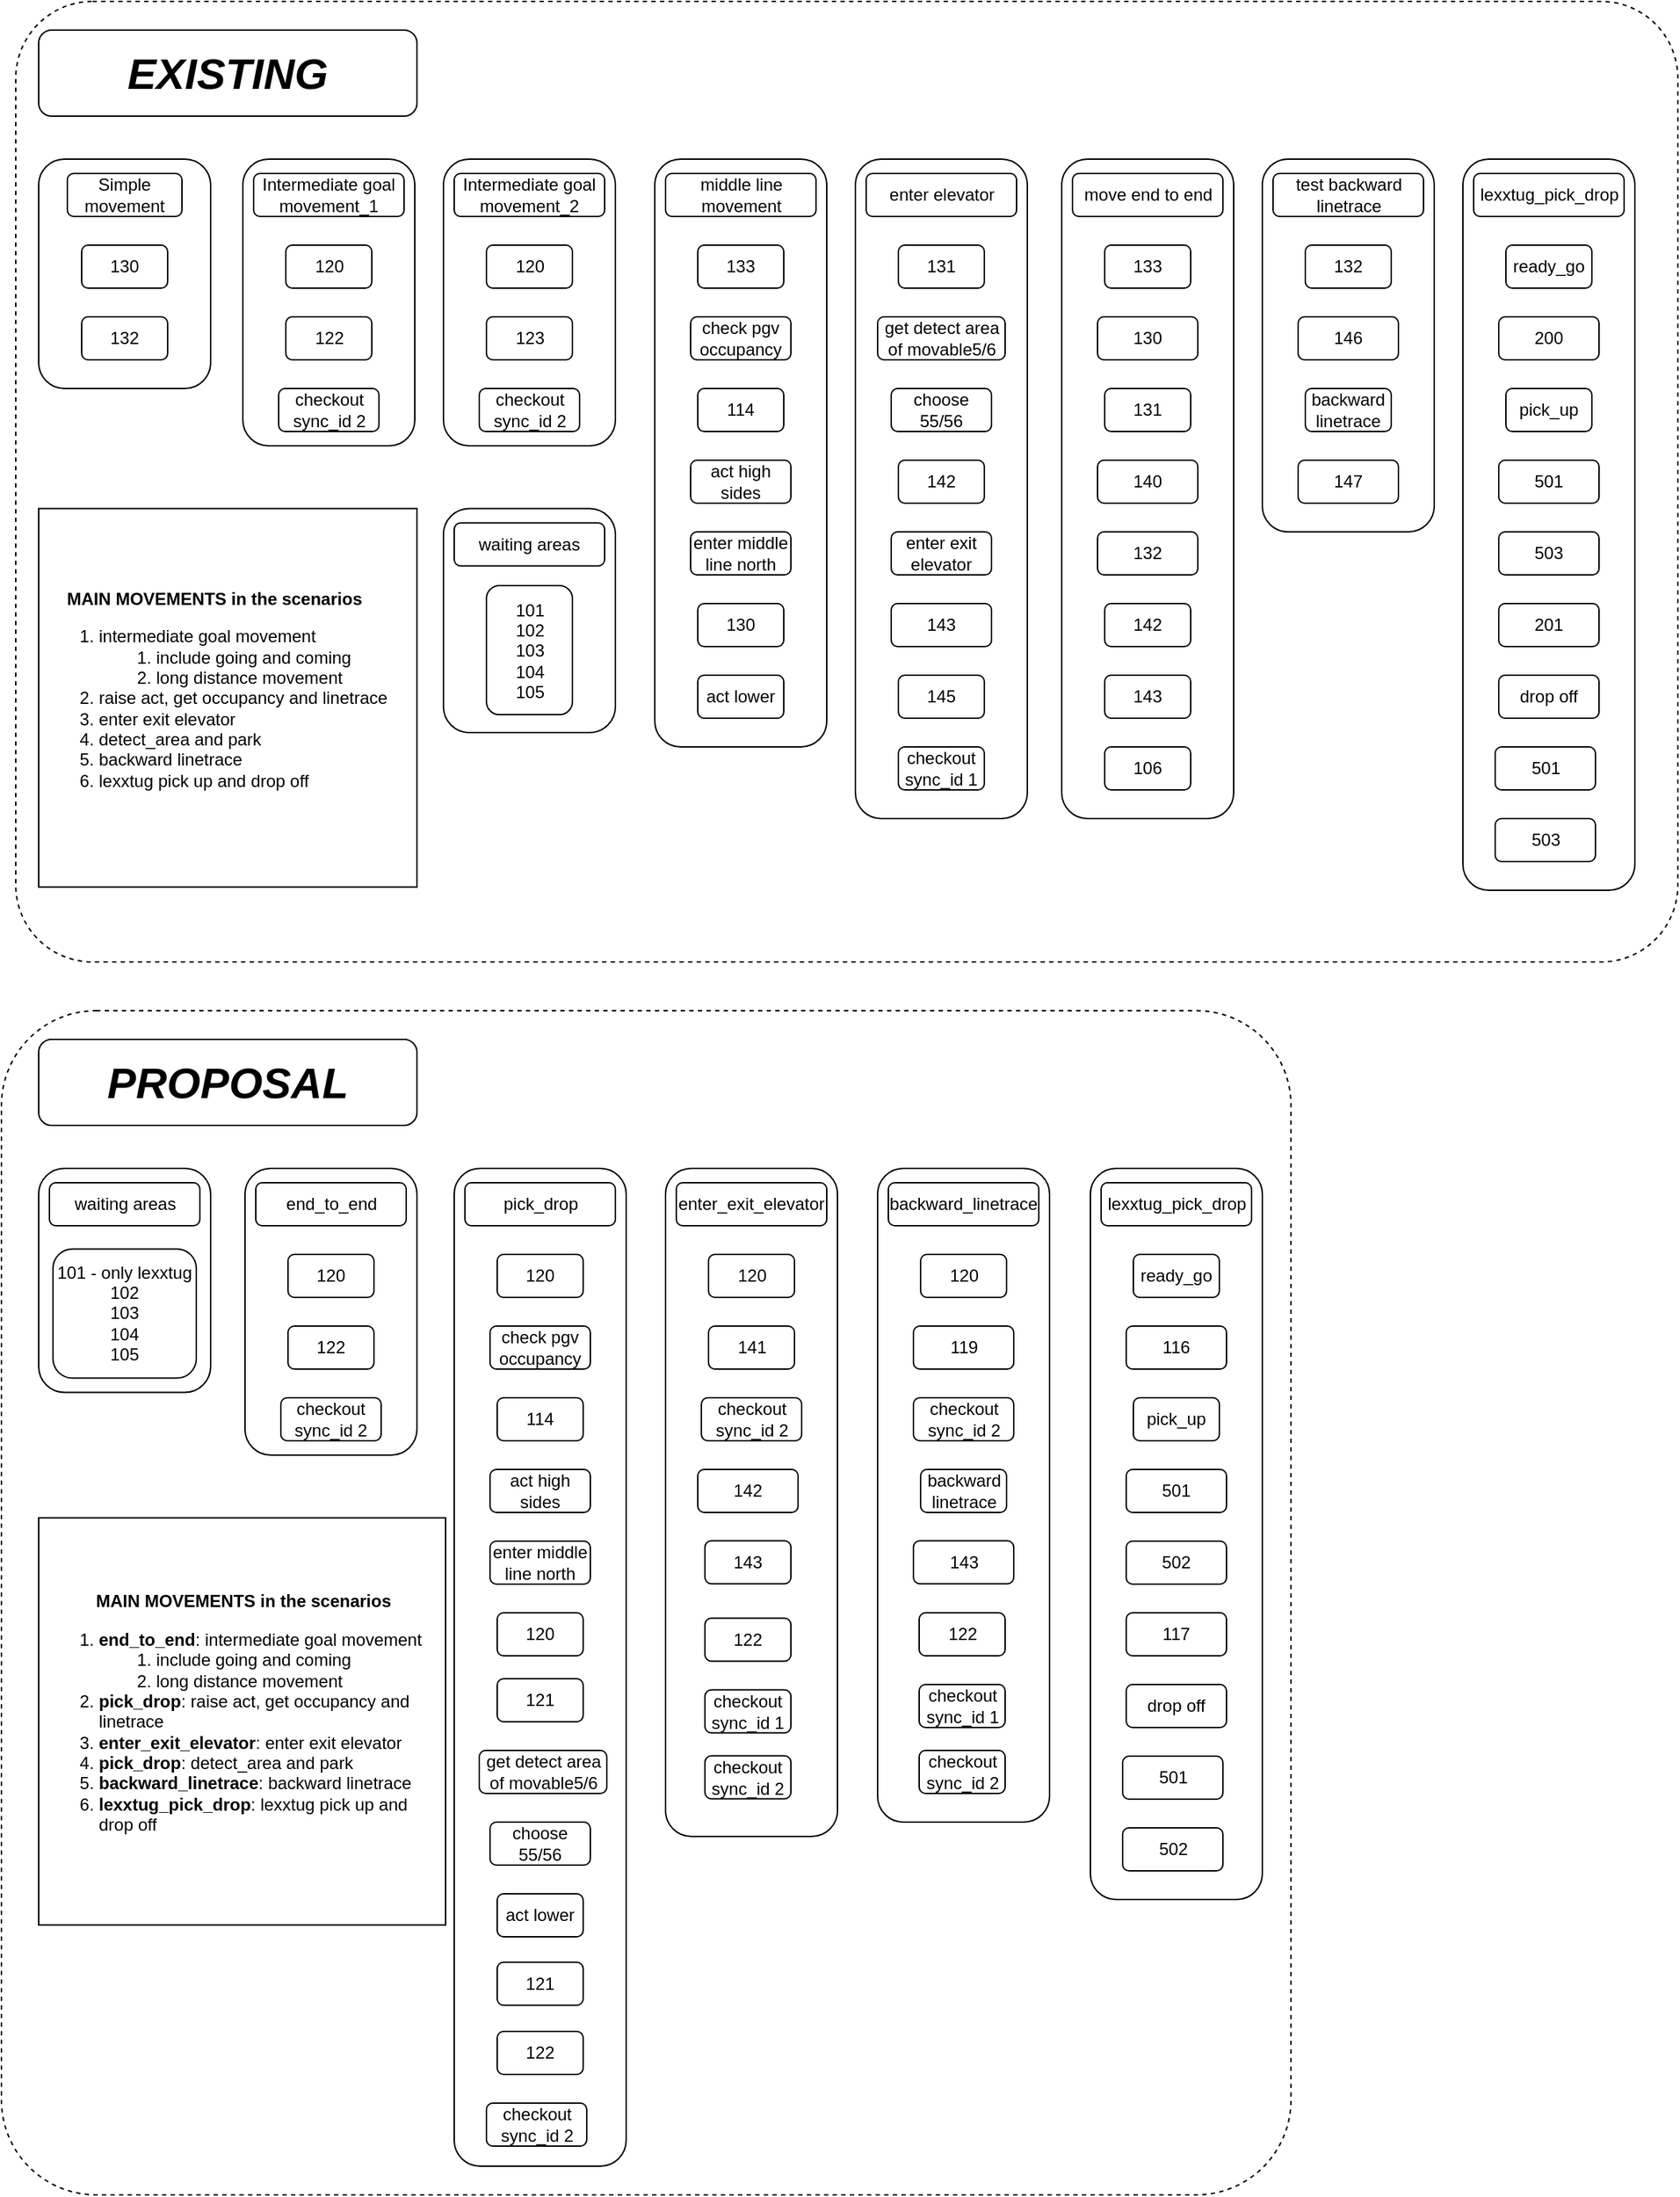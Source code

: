 <mxfile version="24.4.2" type="github">
  <diagram name="Page-1" id="5bSXYN2U-99hKogTW9Im">
    <mxGraphModel dx="1434" dy="1886" grid="1" gridSize="10" guides="1" tooltips="1" connect="1" arrows="1" fold="1" page="1" pageScale="1" pageWidth="850" pageHeight="1100" math="0" shadow="0">
      <root>
        <mxCell id="0" />
        <mxCell id="1" parent="0" />
        <mxCell id="Y1CMa8lW1xbxOv6bXZh0-143" value="" style="rounded=1;whiteSpace=wrap;html=1;arcSize=8;fillColor=none;dashed=1;" vertex="1" parent="1">
          <mxGeometry y="634" width="900" height="826" as="geometry" />
        </mxCell>
        <mxCell id="Y1CMa8lW1xbxOv6bXZh0-142" value="" style="rounded=1;whiteSpace=wrap;html=1;arcSize=8;fillColor=none;dashed=1;" vertex="1" parent="1">
          <mxGeometry x="10" y="-70" width="1160" height="670" as="geometry" />
        </mxCell>
        <mxCell id="Y1CMa8lW1xbxOv6bXZh0-1" value="" style="rounded=1;whiteSpace=wrap;html=1;" vertex="1" parent="1">
          <mxGeometry x="26" y="40" width="120" height="160" as="geometry" />
        </mxCell>
        <mxCell id="Y1CMa8lW1xbxOv6bXZh0-2" value="130" style="rounded=1;whiteSpace=wrap;html=1;" vertex="1" parent="1">
          <mxGeometry x="56" y="100" width="60" height="30" as="geometry" />
        </mxCell>
        <mxCell id="Y1CMa8lW1xbxOv6bXZh0-3" value="Simple movement" style="rounded=1;whiteSpace=wrap;html=1;" vertex="1" parent="1">
          <mxGeometry x="46" y="50" width="80" height="30" as="geometry" />
        </mxCell>
        <mxCell id="Y1CMa8lW1xbxOv6bXZh0-4" value="132" style="rounded=1;whiteSpace=wrap;html=1;" vertex="1" parent="1">
          <mxGeometry x="56" y="150" width="60" height="30" as="geometry" />
        </mxCell>
        <mxCell id="Y1CMa8lW1xbxOv6bXZh0-5" value="" style="rounded=1;whiteSpace=wrap;html=1;" vertex="1" parent="1">
          <mxGeometry x="168.5" y="40" width="120" height="200" as="geometry" />
        </mxCell>
        <mxCell id="Y1CMa8lW1xbxOv6bXZh0-6" value="120" style="rounded=1;whiteSpace=wrap;html=1;" vertex="1" parent="1">
          <mxGeometry x="198.5" y="100" width="60" height="30" as="geometry" />
        </mxCell>
        <mxCell id="Y1CMa8lW1xbxOv6bXZh0-7" value="Intermediate goal movement_1" style="rounded=1;whiteSpace=wrap;html=1;" vertex="1" parent="1">
          <mxGeometry x="176" y="50" width="105" height="30" as="geometry" />
        </mxCell>
        <mxCell id="Y1CMa8lW1xbxOv6bXZh0-8" value="122" style="rounded=1;whiteSpace=wrap;html=1;" vertex="1" parent="1">
          <mxGeometry x="198.5" y="150" width="60" height="30" as="geometry" />
        </mxCell>
        <mxCell id="Y1CMa8lW1xbxOv6bXZh0-9" value="checkout sync_id 2" style="rounded=1;whiteSpace=wrap;html=1;" vertex="1" parent="1">
          <mxGeometry x="193.5" y="200" width="70" height="30" as="geometry" />
        </mxCell>
        <mxCell id="Y1CMa8lW1xbxOv6bXZh0-19" value="" style="rounded=1;whiteSpace=wrap;html=1;" vertex="1" parent="1">
          <mxGeometry x="308.5" y="40" width="120" height="200" as="geometry" />
        </mxCell>
        <mxCell id="Y1CMa8lW1xbxOv6bXZh0-20" value="120" style="rounded=1;whiteSpace=wrap;html=1;" vertex="1" parent="1">
          <mxGeometry x="338.5" y="100" width="60" height="30" as="geometry" />
        </mxCell>
        <mxCell id="Y1CMa8lW1xbxOv6bXZh0-21" value="Intermediate goal movement_2" style="rounded=1;whiteSpace=wrap;html=1;" vertex="1" parent="1">
          <mxGeometry x="316" y="50" width="105" height="30" as="geometry" />
        </mxCell>
        <mxCell id="Y1CMa8lW1xbxOv6bXZh0-22" value="123" style="rounded=1;whiteSpace=wrap;html=1;" vertex="1" parent="1">
          <mxGeometry x="338.5" y="150" width="60" height="30" as="geometry" />
        </mxCell>
        <mxCell id="Y1CMa8lW1xbxOv6bXZh0-23" value="checkout sync_id 2" style="rounded=1;whiteSpace=wrap;html=1;" vertex="1" parent="1">
          <mxGeometry x="333.5" y="200" width="70" height="30" as="geometry" />
        </mxCell>
        <mxCell id="Y1CMa8lW1xbxOv6bXZh0-24" value="" style="rounded=1;whiteSpace=wrap;html=1;" vertex="1" parent="1">
          <mxGeometry x="456" y="40" width="120" height="410" as="geometry" />
        </mxCell>
        <mxCell id="Y1CMa8lW1xbxOv6bXZh0-25" value="133" style="rounded=1;whiteSpace=wrap;html=1;" vertex="1" parent="1">
          <mxGeometry x="486" y="100" width="60" height="30" as="geometry" />
        </mxCell>
        <mxCell id="Y1CMa8lW1xbxOv6bXZh0-26" value="middle line movement" style="rounded=1;whiteSpace=wrap;html=1;" vertex="1" parent="1">
          <mxGeometry x="463.5" y="50" width="105" height="30" as="geometry" />
        </mxCell>
        <mxCell id="Y1CMa8lW1xbxOv6bXZh0-27" value="114" style="rounded=1;whiteSpace=wrap;html=1;" vertex="1" parent="1">
          <mxGeometry x="486" y="200" width="60" height="30" as="geometry" />
        </mxCell>
        <mxCell id="Y1CMa8lW1xbxOv6bXZh0-28" value="check pgv occupancy" style="rounded=1;whiteSpace=wrap;html=1;" vertex="1" parent="1">
          <mxGeometry x="481" y="150" width="70" height="30" as="geometry" />
        </mxCell>
        <mxCell id="Y1CMa8lW1xbxOv6bXZh0-29" value="act high sides" style="rounded=1;whiteSpace=wrap;html=1;" vertex="1" parent="1">
          <mxGeometry x="481" y="250" width="70" height="30" as="geometry" />
        </mxCell>
        <mxCell id="Y1CMa8lW1xbxOv6bXZh0-30" value="130" style="rounded=1;whiteSpace=wrap;html=1;" vertex="1" parent="1">
          <mxGeometry x="486" y="350" width="60" height="30" as="geometry" />
        </mxCell>
        <mxCell id="Y1CMa8lW1xbxOv6bXZh0-31" value="enter middle line north" style="rounded=1;whiteSpace=wrap;html=1;" vertex="1" parent="1">
          <mxGeometry x="481" y="300" width="70" height="30" as="geometry" />
        </mxCell>
        <mxCell id="Y1CMa8lW1xbxOv6bXZh0-32" value="act lower" style="rounded=1;whiteSpace=wrap;html=1;" vertex="1" parent="1">
          <mxGeometry x="486" y="400" width="60" height="30" as="geometry" />
        </mxCell>
        <mxCell id="Y1CMa8lW1xbxOv6bXZh0-33" value="" style="rounded=1;whiteSpace=wrap;html=1;" vertex="1" parent="1">
          <mxGeometry x="596" y="40" width="120" height="460" as="geometry" />
        </mxCell>
        <mxCell id="Y1CMa8lW1xbxOv6bXZh0-34" value="131" style="rounded=1;whiteSpace=wrap;html=1;" vertex="1" parent="1">
          <mxGeometry x="626" y="100" width="60" height="30" as="geometry" />
        </mxCell>
        <mxCell id="Y1CMa8lW1xbxOv6bXZh0-35" value="enter elevator" style="rounded=1;whiteSpace=wrap;html=1;" vertex="1" parent="1">
          <mxGeometry x="603.5" y="50" width="105" height="30" as="geometry" />
        </mxCell>
        <mxCell id="Y1CMa8lW1xbxOv6bXZh0-36" value="142" style="rounded=1;whiteSpace=wrap;html=1;" vertex="1" parent="1">
          <mxGeometry x="626" y="250" width="60" height="30" as="geometry" />
        </mxCell>
        <mxCell id="Y1CMa8lW1xbxOv6bXZh0-38" value="enter exit elevator" style="rounded=1;whiteSpace=wrap;html=1;" vertex="1" parent="1">
          <mxGeometry x="621" y="300" width="70" height="30" as="geometry" />
        </mxCell>
        <mxCell id="Y1CMa8lW1xbxOv6bXZh0-39" value="145" style="rounded=1;whiteSpace=wrap;html=1;" vertex="1" parent="1">
          <mxGeometry x="626" y="400" width="60" height="30" as="geometry" />
        </mxCell>
        <mxCell id="Y1CMa8lW1xbxOv6bXZh0-40" value="143" style="rounded=1;whiteSpace=wrap;html=1;" vertex="1" parent="1">
          <mxGeometry x="621" y="350" width="70" height="30" as="geometry" />
        </mxCell>
        <mxCell id="Y1CMa8lW1xbxOv6bXZh0-41" value="checkout&lt;div&gt;sync_id 1&lt;/div&gt;" style="rounded=1;whiteSpace=wrap;html=1;" vertex="1" parent="1">
          <mxGeometry x="626" y="450" width="60" height="30" as="geometry" />
        </mxCell>
        <mxCell id="Y1CMa8lW1xbxOv6bXZh0-47" value="" style="rounded=1;whiteSpace=wrap;html=1;" vertex="1" parent="1">
          <mxGeometry x="740" y="40" width="120" height="460" as="geometry" />
        </mxCell>
        <mxCell id="Y1CMa8lW1xbxOv6bXZh0-48" value="133" style="rounded=1;whiteSpace=wrap;html=1;" vertex="1" parent="1">
          <mxGeometry x="770" y="100" width="60" height="30" as="geometry" />
        </mxCell>
        <mxCell id="Y1CMa8lW1xbxOv6bXZh0-49" value="move end to end" style="rounded=1;whiteSpace=wrap;html=1;" vertex="1" parent="1">
          <mxGeometry x="747.5" y="50" width="105" height="30" as="geometry" />
        </mxCell>
        <mxCell id="Y1CMa8lW1xbxOv6bXZh0-50" value="131" style="rounded=1;whiteSpace=wrap;html=1;" vertex="1" parent="1">
          <mxGeometry x="770" y="200" width="60" height="30" as="geometry" />
        </mxCell>
        <mxCell id="Y1CMa8lW1xbxOv6bXZh0-51" value="130" style="rounded=1;whiteSpace=wrap;html=1;" vertex="1" parent="1">
          <mxGeometry x="765" y="150" width="70" height="30" as="geometry" />
        </mxCell>
        <mxCell id="Y1CMa8lW1xbxOv6bXZh0-52" value="140" style="rounded=1;whiteSpace=wrap;html=1;" vertex="1" parent="1">
          <mxGeometry x="765" y="250" width="70" height="30" as="geometry" />
        </mxCell>
        <mxCell id="Y1CMa8lW1xbxOv6bXZh0-53" value="142" style="rounded=1;whiteSpace=wrap;html=1;" vertex="1" parent="1">
          <mxGeometry x="770" y="350" width="60" height="30" as="geometry" />
        </mxCell>
        <mxCell id="Y1CMa8lW1xbxOv6bXZh0-54" value="132" style="rounded=1;whiteSpace=wrap;html=1;" vertex="1" parent="1">
          <mxGeometry x="765" y="300" width="70" height="30" as="geometry" />
        </mxCell>
        <mxCell id="Y1CMa8lW1xbxOv6bXZh0-55" value="143" style="rounded=1;whiteSpace=wrap;html=1;" vertex="1" parent="1">
          <mxGeometry x="770" y="400" width="60" height="30" as="geometry" />
        </mxCell>
        <mxCell id="Y1CMa8lW1xbxOv6bXZh0-56" value="106" style="rounded=1;whiteSpace=wrap;html=1;" vertex="1" parent="1">
          <mxGeometry x="770" y="450" width="60" height="30" as="geometry" />
        </mxCell>
        <mxCell id="Y1CMa8lW1xbxOv6bXZh0-57" value="" style="rounded=1;whiteSpace=wrap;html=1;" vertex="1" parent="1">
          <mxGeometry x="880" y="40" width="120" height="260" as="geometry" />
        </mxCell>
        <mxCell id="Y1CMa8lW1xbxOv6bXZh0-58" value="132" style="rounded=1;whiteSpace=wrap;html=1;" vertex="1" parent="1">
          <mxGeometry x="910" y="100" width="60" height="30" as="geometry" />
        </mxCell>
        <mxCell id="Y1CMa8lW1xbxOv6bXZh0-59" value="test backward linetrace" style="rounded=1;whiteSpace=wrap;html=1;" vertex="1" parent="1">
          <mxGeometry x="887.5" y="50" width="105" height="30" as="geometry" />
        </mxCell>
        <mxCell id="Y1CMa8lW1xbxOv6bXZh0-60" value="backward linetrace" style="rounded=1;whiteSpace=wrap;html=1;" vertex="1" parent="1">
          <mxGeometry x="910" y="200" width="60" height="30" as="geometry" />
        </mxCell>
        <mxCell id="Y1CMa8lW1xbxOv6bXZh0-61" value="146" style="rounded=1;whiteSpace=wrap;html=1;" vertex="1" parent="1">
          <mxGeometry x="905" y="150" width="70" height="30" as="geometry" />
        </mxCell>
        <mxCell id="Y1CMa8lW1xbxOv6bXZh0-62" value="147" style="rounded=1;whiteSpace=wrap;html=1;" vertex="1" parent="1">
          <mxGeometry x="905" y="250" width="70" height="30" as="geometry" />
        </mxCell>
        <mxCell id="Y1CMa8lW1xbxOv6bXZh0-67" value="" style="rounded=1;whiteSpace=wrap;html=1;" vertex="1" parent="1">
          <mxGeometry x="1020" y="40" width="120" height="510" as="geometry" />
        </mxCell>
        <mxCell id="Y1CMa8lW1xbxOv6bXZh0-68" value="ready_go" style="rounded=1;whiteSpace=wrap;html=1;" vertex="1" parent="1">
          <mxGeometry x="1050" y="100" width="60" height="30" as="geometry" />
        </mxCell>
        <mxCell id="Y1CMa8lW1xbxOv6bXZh0-69" value="lexxtug_pick_drop" style="rounded=1;whiteSpace=wrap;html=1;" vertex="1" parent="1">
          <mxGeometry x="1027.5" y="50" width="105" height="30" as="geometry" />
        </mxCell>
        <mxCell id="Y1CMa8lW1xbxOv6bXZh0-70" value="pick_up" style="rounded=1;whiteSpace=wrap;html=1;" vertex="1" parent="1">
          <mxGeometry x="1050" y="200" width="60" height="30" as="geometry" />
        </mxCell>
        <mxCell id="Y1CMa8lW1xbxOv6bXZh0-71" value="200" style="rounded=1;whiteSpace=wrap;html=1;" vertex="1" parent="1">
          <mxGeometry x="1045" y="150" width="70" height="30" as="geometry" />
        </mxCell>
        <mxCell id="Y1CMa8lW1xbxOv6bXZh0-72" value="501" style="rounded=1;whiteSpace=wrap;html=1;" vertex="1" parent="1">
          <mxGeometry x="1045" y="250" width="70" height="30" as="geometry" />
        </mxCell>
        <mxCell id="Y1CMa8lW1xbxOv6bXZh0-73" value="503" style="rounded=1;whiteSpace=wrap;html=1;" vertex="1" parent="1">
          <mxGeometry x="1045" y="300" width="70" height="30" as="geometry" />
        </mxCell>
        <mxCell id="Y1CMa8lW1xbxOv6bXZh0-74" value="drop off" style="rounded=1;whiteSpace=wrap;html=1;" vertex="1" parent="1">
          <mxGeometry x="1045" y="400" width="70" height="30" as="geometry" />
        </mxCell>
        <mxCell id="Y1CMa8lW1xbxOv6bXZh0-75" value="501" style="rounded=1;whiteSpace=wrap;html=1;" vertex="1" parent="1">
          <mxGeometry x="1042.5" y="450" width="70" height="30" as="geometry" />
        </mxCell>
        <mxCell id="Y1CMa8lW1xbxOv6bXZh0-76" value="201" style="rounded=1;whiteSpace=wrap;html=1;" vertex="1" parent="1">
          <mxGeometry x="1045" y="350" width="70" height="30" as="geometry" />
        </mxCell>
        <mxCell id="Y1CMa8lW1xbxOv6bXZh0-77" value="503" style="rounded=1;whiteSpace=wrap;html=1;" vertex="1" parent="1">
          <mxGeometry x="1042.5" y="500" width="70" height="30" as="geometry" />
        </mxCell>
        <mxCell id="Y1CMa8lW1xbxOv6bXZh0-78" value="&lt;div style=&quot;text-align: center;&quot;&gt;&lt;b&gt;MAIN MOVEMENTS in the scenarios&lt;/b&gt;&lt;/div&gt;&lt;ol&gt;&lt;li&gt;intermediate goal movement&lt;/li&gt;&lt;ol&gt;&lt;li&gt;include going and coming&lt;/li&gt;&lt;li&gt;long distance movement&lt;/li&gt;&lt;/ol&gt;&lt;li&gt;raise act, get occupancy and linetrace&lt;/li&gt;&lt;li&gt;enter exit elevator&lt;/li&gt;&lt;li&gt;detect_area and park&lt;/li&gt;&lt;li&gt;backward linetrace&lt;/li&gt;&lt;li&gt;lexxtug pick up and drop off&lt;/li&gt;&lt;/ol&gt;" style="whiteSpace=wrap;html=1;aspect=fixed;align=left;" vertex="1" parent="1">
          <mxGeometry x="26" y="283.75" width="264" height="264" as="geometry" />
        </mxCell>
        <mxCell id="Y1CMa8lW1xbxOv6bXZh0-83" value="" style="rounded=1;whiteSpace=wrap;html=1;" vertex="1" parent="1">
          <mxGeometry x="170" y="744" width="120" height="200" as="geometry" />
        </mxCell>
        <mxCell id="Y1CMa8lW1xbxOv6bXZh0-84" value="120" style="rounded=1;whiteSpace=wrap;html=1;" vertex="1" parent="1">
          <mxGeometry x="200" y="804" width="60" height="30" as="geometry" />
        </mxCell>
        <mxCell id="Y1CMa8lW1xbxOv6bXZh0-85" value="end_to_end" style="rounded=1;whiteSpace=wrap;html=1;" vertex="1" parent="1">
          <mxGeometry x="177.5" y="754" width="105" height="30" as="geometry" />
        </mxCell>
        <mxCell id="Y1CMa8lW1xbxOv6bXZh0-86" value="122" style="rounded=1;whiteSpace=wrap;html=1;" vertex="1" parent="1">
          <mxGeometry x="200" y="854" width="60" height="30" as="geometry" />
        </mxCell>
        <mxCell id="Y1CMa8lW1xbxOv6bXZh0-87" value="checkout sync_id 2" style="rounded=1;whiteSpace=wrap;html=1;" vertex="1" parent="1">
          <mxGeometry x="195" y="904" width="70" height="30" as="geometry" />
        </mxCell>
        <mxCell id="Y1CMa8lW1xbxOv6bXZh0-93" value="" style="rounded=1;whiteSpace=wrap;html=1;" vertex="1" parent="1">
          <mxGeometry x="316" y="744" width="120" height="696" as="geometry" />
        </mxCell>
        <mxCell id="Y1CMa8lW1xbxOv6bXZh0-94" value="120" style="rounded=1;whiteSpace=wrap;html=1;" vertex="1" parent="1">
          <mxGeometry x="346" y="804" width="60" height="30" as="geometry" />
        </mxCell>
        <mxCell id="Y1CMa8lW1xbxOv6bXZh0-95" value="pick_drop" style="rounded=1;whiteSpace=wrap;html=1;" vertex="1" parent="1">
          <mxGeometry x="323.5" y="754" width="105" height="30" as="geometry" />
        </mxCell>
        <mxCell id="Y1CMa8lW1xbxOv6bXZh0-96" value="114" style="rounded=1;whiteSpace=wrap;html=1;" vertex="1" parent="1">
          <mxGeometry x="346" y="904" width="60" height="30" as="geometry" />
        </mxCell>
        <mxCell id="Y1CMa8lW1xbxOv6bXZh0-97" value="check pgv occupancy" style="rounded=1;whiteSpace=wrap;html=1;" vertex="1" parent="1">
          <mxGeometry x="341" y="854" width="70" height="30" as="geometry" />
        </mxCell>
        <mxCell id="Y1CMa8lW1xbxOv6bXZh0-98" value="act high sides" style="rounded=1;whiteSpace=wrap;html=1;" vertex="1" parent="1">
          <mxGeometry x="341" y="954" width="70" height="30" as="geometry" />
        </mxCell>
        <mxCell id="Y1CMa8lW1xbxOv6bXZh0-99" value="120" style="rounded=1;whiteSpace=wrap;html=1;" vertex="1" parent="1">
          <mxGeometry x="346" y="1054" width="60" height="30" as="geometry" />
        </mxCell>
        <mxCell id="Y1CMa8lW1xbxOv6bXZh0-100" value="enter middle line north" style="rounded=1;whiteSpace=wrap;html=1;" vertex="1" parent="1">
          <mxGeometry x="341" y="1004" width="70" height="30" as="geometry" />
        </mxCell>
        <mxCell id="Y1CMa8lW1xbxOv6bXZh0-101" value="act lower" style="rounded=1;whiteSpace=wrap;html=1;" vertex="1" parent="1">
          <mxGeometry x="346" y="1250" width="60" height="30" as="geometry" />
        </mxCell>
        <mxCell id="Y1CMa8lW1xbxOv6bXZh0-102" value="" style="rounded=1;whiteSpace=wrap;html=1;" vertex="1" parent="1">
          <mxGeometry x="463.5" y="744" width="120" height="466" as="geometry" />
        </mxCell>
        <mxCell id="Y1CMa8lW1xbxOv6bXZh0-103" value="120" style="rounded=1;whiteSpace=wrap;html=1;" vertex="1" parent="1">
          <mxGeometry x="493.5" y="804" width="60" height="30" as="geometry" />
        </mxCell>
        <mxCell id="Y1CMa8lW1xbxOv6bXZh0-104" value="enter_exit_elevator" style="rounded=1;whiteSpace=wrap;html=1;" vertex="1" parent="1">
          <mxGeometry x="471" y="754" width="105" height="30" as="geometry" />
        </mxCell>
        <mxCell id="Y1CMa8lW1xbxOv6bXZh0-105" value="141" style="rounded=1;whiteSpace=wrap;html=1;" vertex="1" parent="1">
          <mxGeometry x="493.5" y="854" width="60" height="30" as="geometry" />
        </mxCell>
        <mxCell id="Y1CMa8lW1xbxOv6bXZh0-107" value="142" style="rounded=1;whiteSpace=wrap;html=1;" vertex="1" parent="1">
          <mxGeometry x="486" y="954" width="70" height="30" as="geometry" />
        </mxCell>
        <mxCell id="Y1CMa8lW1xbxOv6bXZh0-108" value="143" style="rounded=1;whiteSpace=wrap;html=1;" vertex="1" parent="1">
          <mxGeometry x="491" y="1003.75" width="60" height="30" as="geometry" />
        </mxCell>
        <mxCell id="Y1CMa8lW1xbxOv6bXZh0-109" value="choose 55/56" style="rounded=1;whiteSpace=wrap;html=1;" vertex="1" parent="1">
          <mxGeometry x="341" y="1200" width="70" height="30" as="geometry" />
        </mxCell>
        <mxCell id="Y1CMa8lW1xbxOv6bXZh0-110" value="checkout&lt;div&gt;sync_id 1&lt;/div&gt;" style="rounded=1;whiteSpace=wrap;html=1;" vertex="1" parent="1">
          <mxGeometry x="491" y="1107.75" width="60" height="30" as="geometry" />
        </mxCell>
        <mxCell id="Y1CMa8lW1xbxOv6bXZh0-121" value="" style="rounded=1;whiteSpace=wrap;html=1;" vertex="1" parent="1">
          <mxGeometry x="611.5" y="744" width="120" height="456" as="geometry" />
        </mxCell>
        <mxCell id="Y1CMa8lW1xbxOv6bXZh0-122" value="120" style="rounded=1;whiteSpace=wrap;html=1;" vertex="1" parent="1">
          <mxGeometry x="641.5" y="804" width="60" height="30" as="geometry" />
        </mxCell>
        <mxCell id="Y1CMa8lW1xbxOv6bXZh0-123" value="backward_linetrace" style="rounded=1;whiteSpace=wrap;html=1;" vertex="1" parent="1">
          <mxGeometry x="619" y="754" width="105" height="30" as="geometry" />
        </mxCell>
        <mxCell id="Y1CMa8lW1xbxOv6bXZh0-124" value="backward linetrace" style="rounded=1;whiteSpace=wrap;html=1;" vertex="1" parent="1">
          <mxGeometry x="641.5" y="954" width="60" height="30" as="geometry" />
        </mxCell>
        <mxCell id="Y1CMa8lW1xbxOv6bXZh0-125" value="119" style="rounded=1;whiteSpace=wrap;html=1;" vertex="1" parent="1">
          <mxGeometry x="636.5" y="854" width="70" height="30" as="geometry" />
        </mxCell>
        <mxCell id="Y1CMa8lW1xbxOv6bXZh0-126" value="143" style="rounded=1;whiteSpace=wrap;html=1;" vertex="1" parent="1">
          <mxGeometry x="636.5" y="1003.75" width="70" height="30" as="geometry" />
        </mxCell>
        <mxCell id="Y1CMa8lW1xbxOv6bXZh0-127" value="" style="rounded=1;whiteSpace=wrap;html=1;" vertex="1" parent="1">
          <mxGeometry x="760" y="744" width="120" height="510" as="geometry" />
        </mxCell>
        <mxCell id="Y1CMa8lW1xbxOv6bXZh0-128" value="ready_go" style="rounded=1;whiteSpace=wrap;html=1;" vertex="1" parent="1">
          <mxGeometry x="790" y="804" width="60" height="30" as="geometry" />
        </mxCell>
        <mxCell id="Y1CMa8lW1xbxOv6bXZh0-129" value="lexxtug_pick_drop" style="rounded=1;whiteSpace=wrap;html=1;" vertex="1" parent="1">
          <mxGeometry x="767.5" y="754" width="105" height="30" as="geometry" />
        </mxCell>
        <mxCell id="Y1CMa8lW1xbxOv6bXZh0-130" value="pick_up" style="rounded=1;whiteSpace=wrap;html=1;" vertex="1" parent="1">
          <mxGeometry x="790" y="904" width="60" height="30" as="geometry" />
        </mxCell>
        <mxCell id="Y1CMa8lW1xbxOv6bXZh0-131" value="116" style="rounded=1;whiteSpace=wrap;html=1;" vertex="1" parent="1">
          <mxGeometry x="785" y="854" width="70" height="30" as="geometry" />
        </mxCell>
        <mxCell id="Y1CMa8lW1xbxOv6bXZh0-132" value="501" style="rounded=1;whiteSpace=wrap;html=1;" vertex="1" parent="1">
          <mxGeometry x="785" y="954" width="70" height="30" as="geometry" />
        </mxCell>
        <mxCell id="Y1CMa8lW1xbxOv6bXZh0-133" value="502" style="rounded=1;whiteSpace=wrap;html=1;" vertex="1" parent="1">
          <mxGeometry x="785" y="1004" width="70" height="30" as="geometry" />
        </mxCell>
        <mxCell id="Y1CMa8lW1xbxOv6bXZh0-134" value="drop off" style="rounded=1;whiteSpace=wrap;html=1;" vertex="1" parent="1">
          <mxGeometry x="785" y="1104" width="70" height="30" as="geometry" />
        </mxCell>
        <mxCell id="Y1CMa8lW1xbxOv6bXZh0-135" value="501" style="rounded=1;whiteSpace=wrap;html=1;" vertex="1" parent="1">
          <mxGeometry x="782.5" y="1154" width="70" height="30" as="geometry" />
        </mxCell>
        <mxCell id="Y1CMa8lW1xbxOv6bXZh0-136" value="117" style="rounded=1;whiteSpace=wrap;html=1;" vertex="1" parent="1">
          <mxGeometry x="785" y="1054" width="70" height="30" as="geometry" />
        </mxCell>
        <mxCell id="Y1CMa8lW1xbxOv6bXZh0-137" value="502" style="rounded=1;whiteSpace=wrap;html=1;" vertex="1" parent="1">
          <mxGeometry x="782.5" y="1204" width="70" height="30" as="geometry" />
        </mxCell>
        <mxCell id="Y1CMa8lW1xbxOv6bXZh0-138" value="&lt;div style=&quot;text-align: center;&quot;&gt;&lt;b&gt;MAIN MOVEMENTS in the scenarios&lt;/b&gt;&lt;/div&gt;&lt;ol&gt;&lt;li&gt;&lt;b&gt;end_to_end&lt;/b&gt;: intermediate goal movement&lt;/li&gt;&lt;ol&gt;&lt;li&gt;include going and coming&lt;/li&gt;&lt;li&gt;long distance movement&lt;/li&gt;&lt;/ol&gt;&lt;li&gt;&lt;b&gt;pick_drop&lt;/b&gt;: raise act, get occupancy and linetrace&lt;/li&gt;&lt;li&gt;&lt;b&gt;enter_exit_elevator&lt;/b&gt;: enter exit elevator&lt;/li&gt;&lt;li&gt;&lt;b&gt;pick_drop&lt;/b&gt;: detect_area and park&lt;/li&gt;&lt;li&gt;&lt;b&gt;backward_linetrace&lt;/b&gt;: backward linetrace&lt;/li&gt;&lt;li&gt;&lt;b&gt;lexxtug_pick_drop&lt;/b&gt;: lexxtug pick up and drop off&lt;/li&gt;&lt;/ol&gt;" style="whiteSpace=wrap;html=1;aspect=fixed;align=left;" vertex="1" parent="1">
          <mxGeometry x="26" y="987.75" width="284" height="284" as="geometry" />
        </mxCell>
        <mxCell id="Y1CMa8lW1xbxOv6bXZh0-139" value="&lt;b&gt;&lt;i&gt;&lt;font style=&quot;font-size: 30px;&quot;&gt;EXISTING&lt;/font&gt;&lt;/i&gt;&lt;/b&gt;" style="rounded=1;whiteSpace=wrap;html=1;" vertex="1" parent="1">
          <mxGeometry x="26" y="-50" width="264" height="60" as="geometry" />
        </mxCell>
        <mxCell id="Y1CMa8lW1xbxOv6bXZh0-141" value="&lt;b&gt;&lt;i&gt;&lt;font style=&quot;font-size: 30px;&quot;&gt;PROPOSAL&lt;/font&gt;&lt;/i&gt;&lt;/b&gt;" style="rounded=1;whiteSpace=wrap;html=1;" vertex="1" parent="1">
          <mxGeometry x="26" y="654" width="264" height="60" as="geometry" />
        </mxCell>
        <mxCell id="Y1CMa8lW1xbxOv6bXZh0-144" value="" style="rounded=1;whiteSpace=wrap;html=1;" vertex="1" parent="1">
          <mxGeometry x="308.5" y="283.75" width="120" height="156.25" as="geometry" />
        </mxCell>
        <mxCell id="Y1CMa8lW1xbxOv6bXZh0-145" value="waiting areas" style="rounded=1;whiteSpace=wrap;html=1;" vertex="1" parent="1">
          <mxGeometry x="316" y="293.75" width="105" height="30" as="geometry" />
        </mxCell>
        <mxCell id="Y1CMa8lW1xbxOv6bXZh0-146" value="101&lt;div&gt;102&lt;/div&gt;&lt;div&gt;103&lt;/div&gt;&lt;div&gt;104&lt;/div&gt;&lt;div&gt;105&lt;/div&gt;" style="rounded=1;whiteSpace=wrap;html=1;" vertex="1" parent="1">
          <mxGeometry x="338.5" y="337.5" width="60" height="90" as="geometry" />
        </mxCell>
        <mxCell id="Y1CMa8lW1xbxOv6bXZh0-150" value="" style="rounded=1;whiteSpace=wrap;html=1;" vertex="1" parent="1">
          <mxGeometry x="26" y="744" width="120" height="156.25" as="geometry" />
        </mxCell>
        <mxCell id="Y1CMa8lW1xbxOv6bXZh0-151" value="101 - only lexxtug&lt;div&gt;102&lt;/div&gt;&lt;div&gt;103&lt;/div&gt;&lt;div&gt;104&lt;/div&gt;&lt;div&gt;105&lt;/div&gt;" style="rounded=1;whiteSpace=wrap;html=1;" vertex="1" parent="1">
          <mxGeometry x="36" y="800.25" width="100" height="90" as="geometry" />
        </mxCell>
        <mxCell id="Y1CMa8lW1xbxOv6bXZh0-152" value="waiting areas" style="rounded=1;whiteSpace=wrap;html=1;" vertex="1" parent="1">
          <mxGeometry x="33.5" y="754" width="105" height="30" as="geometry" />
        </mxCell>
        <mxCell id="Y1CMa8lW1xbxOv6bXZh0-153" value="get detect area of movable5/6" style="rounded=1;whiteSpace=wrap;html=1;" vertex="1" parent="1">
          <mxGeometry x="333.5" y="1150" width="89" height="30" as="geometry" />
        </mxCell>
        <mxCell id="Y1CMa8lW1xbxOv6bXZh0-154" value="choose 55/56" style="rounded=1;whiteSpace=wrap;html=1;" vertex="1" parent="1">
          <mxGeometry x="621" y="200" width="70" height="30" as="geometry" />
        </mxCell>
        <mxCell id="Y1CMa8lW1xbxOv6bXZh0-155" value="get detect area of movable5/6" style="rounded=1;whiteSpace=wrap;html=1;" vertex="1" parent="1">
          <mxGeometry x="611.5" y="150" width="89" height="30" as="geometry" />
        </mxCell>
        <mxCell id="Y1CMa8lW1xbxOv6bXZh0-157" value="121" style="rounded=1;whiteSpace=wrap;html=1;" vertex="1" parent="1">
          <mxGeometry x="346" y="1297.75" width="60" height="30" as="geometry" />
        </mxCell>
        <mxCell id="Y1CMa8lW1xbxOv6bXZh0-158" value="122" style="rounded=1;whiteSpace=wrap;html=1;" vertex="1" parent="1">
          <mxGeometry x="346" y="1346" width="60" height="30" as="geometry" />
        </mxCell>
        <mxCell id="Y1CMa8lW1xbxOv6bXZh0-159" value="checkout sync_id 2" style="rounded=1;whiteSpace=wrap;html=1;" vertex="1" parent="1">
          <mxGeometry x="338.5" y="1396" width="70" height="30" as="geometry" />
        </mxCell>
        <mxCell id="Y1CMa8lW1xbxOv6bXZh0-162" value="121" style="rounded=1;whiteSpace=wrap;html=1;" vertex="1" parent="1">
          <mxGeometry x="346" y="1100" width="60" height="30" as="geometry" />
        </mxCell>
        <mxCell id="Y1CMa8lW1xbxOv6bXZh0-163" value="122" style="rounded=1;whiteSpace=wrap;html=1;" vertex="1" parent="1">
          <mxGeometry x="491" y="1057.75" width="60" height="30" as="geometry" />
        </mxCell>
        <mxCell id="Y1CMa8lW1xbxOv6bXZh0-164" value="checkout&lt;div&gt;sync_id 2&lt;/div&gt;" style="rounded=1;whiteSpace=wrap;html=1;" vertex="1" parent="1">
          <mxGeometry x="491" y="1153.75" width="60" height="30" as="geometry" />
        </mxCell>
        <mxCell id="Y1CMa8lW1xbxOv6bXZh0-165" value="checkout sync_id 2" style="rounded=1;whiteSpace=wrap;html=1;" vertex="1" parent="1">
          <mxGeometry x="488.5" y="904" width="70" height="30" as="geometry" />
        </mxCell>
        <mxCell id="Y1CMa8lW1xbxOv6bXZh0-166" value="checkout sync_id 2" style="rounded=1;whiteSpace=wrap;html=1;" vertex="1" parent="1">
          <mxGeometry x="636.5" y="904" width="70" height="30" as="geometry" />
        </mxCell>
        <mxCell id="Y1CMa8lW1xbxOv6bXZh0-167" value="122" style="rounded=1;whiteSpace=wrap;html=1;" vertex="1" parent="1">
          <mxGeometry x="640.5" y="1054" width="60" height="30" as="geometry" />
        </mxCell>
        <mxCell id="Y1CMa8lW1xbxOv6bXZh0-168" value="checkout&lt;div&gt;sync_id 1&lt;/div&gt;" style="rounded=1;whiteSpace=wrap;html=1;" vertex="1" parent="1">
          <mxGeometry x="640.5" y="1104" width="60" height="30" as="geometry" />
        </mxCell>
        <mxCell id="Y1CMa8lW1xbxOv6bXZh0-169" value="checkout&lt;div&gt;sync_id 2&lt;/div&gt;" style="rounded=1;whiteSpace=wrap;html=1;" vertex="1" parent="1">
          <mxGeometry x="640.5" y="1150" width="60" height="30" as="geometry" />
        </mxCell>
      </root>
    </mxGraphModel>
  </diagram>
</mxfile>
